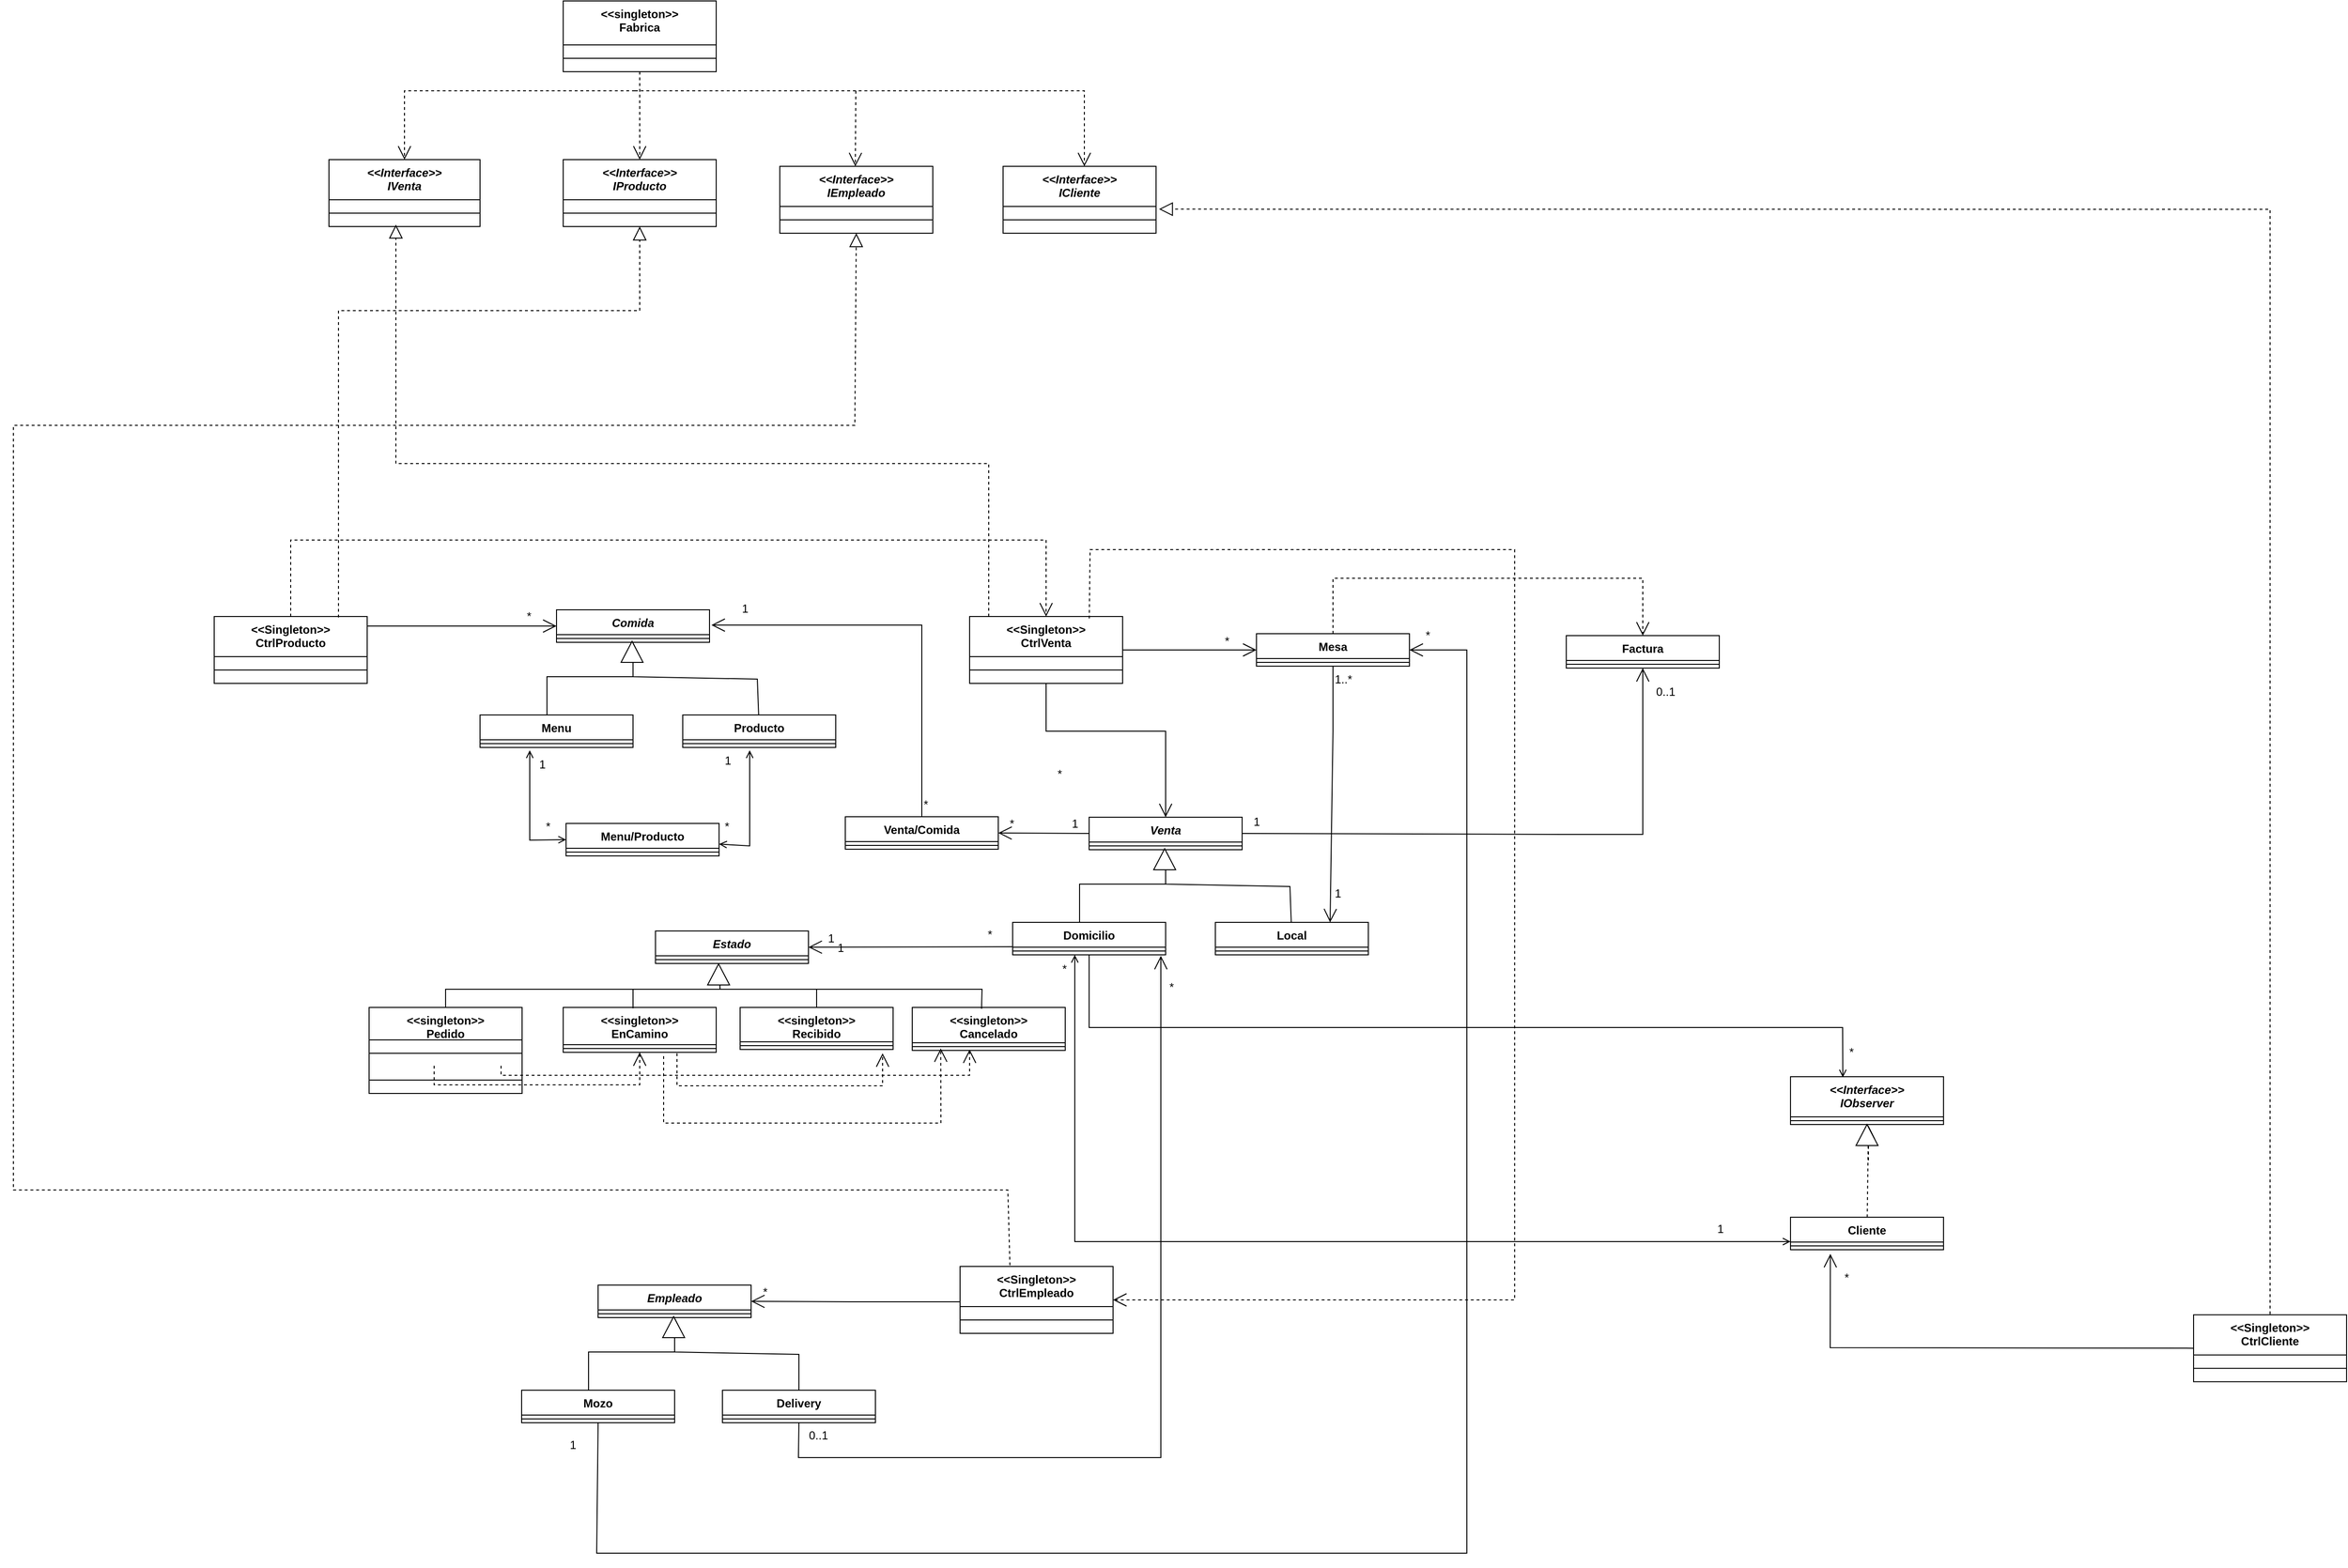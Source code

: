 <mxfile version="10.6.8" type="google"><diagram id="OV8Rrygf6EDvLAXPPXX4" name="Page-1"><mxGraphModel dx="2168" dy="1661" grid="1" gridSize="10" guides="1" tooltips="1" connect="1" arrows="1" fold="1" page="1" pageScale="1" pageWidth="850" pageHeight="1100" math="0" shadow="0"><root><mxCell id="0"/><mxCell id="1" parent="0"/><mxCell id="NJZgpK8fneKHJguAfZQD-1" value="&lt;&lt;Singleton&gt;&gt;&#xa;CtrlProducto" style="swimlane;fontStyle=1;align=center;verticalAlign=top;childLayout=stackLayout;horizontal=1;startSize=42;horizontalStack=0;resizeParent=1;resizeParentMax=0;resizeLast=0;collapsible=1;marginBottom=0;" parent="1" vertex="1"><mxGeometry x="90" y="120" width="160" height="70" as="geometry"/></mxCell><mxCell id="NJZgpK8fneKHJguAfZQD-3" value="" style="line;strokeWidth=1;fillColor=none;align=left;verticalAlign=middle;spacingTop=-1;spacingLeft=3;spacingRight=3;rotatable=0;labelPosition=right;points=[];portConstraint=eastwest;" parent="NJZgpK8fneKHJguAfZQD-1" vertex="1"><mxGeometry y="42" width="160" height="28" as="geometry"/></mxCell><mxCell id="NJZgpK8fneKHJguAfZQD-11" value="" style="endArrow=open;endFill=1;endSize=12;html=1;rounded=0;" parent="1" edge="1"><mxGeometry width="160" relative="1" as="geometry"><mxPoint x="250" y="130" as="sourcePoint"/><mxPoint x="448" y="130" as="targetPoint"/></mxGeometry></mxCell><mxCell id="NJZgpK8fneKHJguAfZQD-13" value="*&lt;br&gt;" style="text;html=1;resizable=0;points=[];autosize=1;align=left;verticalAlign=top;spacingTop=-4;" parent="1" vertex="1"><mxGeometry x="415" y="110" width="20" height="20" as="geometry"/></mxCell><mxCell id="NJZgpK8fneKHJguAfZQD-26" value="Menu/Producto" style="swimlane;fontStyle=1;align=center;verticalAlign=top;childLayout=stackLayout;horizontal=1;startSize=26;horizontalStack=0;resizeParent=1;resizeParentMax=0;resizeLast=0;collapsible=1;marginBottom=0;" parent="1" vertex="1"><mxGeometry x="458" y="336.5" width="160" height="34" as="geometry"/></mxCell><mxCell id="NJZgpK8fneKHJguAfZQD-27" value="" style="line;strokeWidth=1;fillColor=none;align=left;verticalAlign=middle;spacingTop=-1;spacingLeft=3;spacingRight=3;rotatable=0;labelPosition=right;points=[];portConstraint=eastwest;" parent="NJZgpK8fneKHJguAfZQD-26" vertex="1"><mxGeometry y="26" width="160" height="8" as="geometry"/></mxCell><mxCell id="NJZgpK8fneKHJguAfZQD-39" value="&lt;&lt;Singleton&gt;&gt;&#xa;CtrlVenta" style="swimlane;fontStyle=1;align=center;verticalAlign=top;childLayout=stackLayout;horizontal=1;startSize=42;horizontalStack=0;resizeParent=1;resizeParentMax=0;resizeLast=0;collapsible=1;marginBottom=0;" parent="1" vertex="1"><mxGeometry x="880" y="120" width="160" height="70" as="geometry"/></mxCell><mxCell id="NJZgpK8fneKHJguAfZQD-40" value="" style="line;strokeWidth=1;fillColor=none;align=left;verticalAlign=middle;spacingTop=-1;spacingLeft=3;spacingRight=3;rotatable=0;labelPosition=right;points=[];portConstraint=eastwest;" parent="NJZgpK8fneKHJguAfZQD-39" vertex="1"><mxGeometry y="42" width="160" height="28" as="geometry"/></mxCell><mxCell id="NJZgpK8fneKHJguAfZQD-41" value="" style="endArrow=open;endFill=1;endSize=12;html=1;entryX=0.5;entryY=0;entryDx=0;entryDy=0;exitX=0.5;exitY=0;exitDx=0;exitDy=0;dashed=1;rounded=0;" parent="1" source="NJZgpK8fneKHJguAfZQD-1" target="NJZgpK8fneKHJguAfZQD-39" edge="1"><mxGeometry width="160" relative="1" as="geometry"><mxPoint x="160" y="50" as="sourcePoint"/><mxPoint x="648" y="50" as="targetPoint"/><Array as="points"><mxPoint x="170" y="40"/><mxPoint x="960" y="40"/></Array></mxGeometry></mxCell><mxCell id="NJZgpK8fneKHJguAfZQD-42" value="Venta" style="swimlane;fontStyle=3;align=center;verticalAlign=top;childLayout=stackLayout;horizontal=1;startSize=26;horizontalStack=0;resizeParent=1;resizeParentMax=0;resizeLast=0;collapsible=1;marginBottom=0;" parent="1" vertex="1"><mxGeometry x="1005" y="330" width="160" height="34" as="geometry"/></mxCell><mxCell id="NJZgpK8fneKHJguAfZQD-43" value="" style="line;strokeWidth=1;fillColor=none;align=left;verticalAlign=middle;spacingTop=-1;spacingLeft=3;spacingRight=3;rotatable=0;labelPosition=right;points=[];portConstraint=eastwest;" parent="NJZgpK8fneKHJguAfZQD-42" vertex="1"><mxGeometry y="26" width="160" height="8" as="geometry"/></mxCell><mxCell id="NJZgpK8fneKHJguAfZQD-44" value="" style="endArrow=open;endFill=1;endSize=12;html=1;exitX=0.5;exitY=1;exitDx=0;exitDy=0;entryX=0.5;entryY=0;entryDx=0;entryDy=0;rounded=0;" parent="1" source="NJZgpK8fneKHJguAfZQD-39" target="NJZgpK8fneKHJguAfZQD-42" edge="1"><mxGeometry width="160" relative="1" as="geometry"><mxPoint x="862" y="232" as="sourcePoint"/><mxPoint x="960" y="310" as="targetPoint"/><Array as="points"><mxPoint x="960" y="240"/><mxPoint x="1085" y="240"/></Array></mxGeometry></mxCell><mxCell id="NJZgpK8fneKHJguAfZQD-45" value="*&lt;br&gt;" style="text;html=1;resizable=0;points=[];autosize=1;align=left;verticalAlign=top;spacingTop=-4;" parent="1" vertex="1"><mxGeometry x="970" y="275" width="20" height="20" as="geometry"/></mxCell><mxCell id="NJZgpK8fneKHJguAfZQD-46" value="Venta/Comida" style="swimlane;fontStyle=1;align=center;verticalAlign=top;childLayout=stackLayout;horizontal=1;startSize=26;horizontalStack=0;resizeParent=1;resizeParentMax=0;resizeLast=0;collapsible=1;marginBottom=0;" parent="1" vertex="1"><mxGeometry x="750" y="329.5" width="160" height="34" as="geometry"/></mxCell><mxCell id="NJZgpK8fneKHJguAfZQD-47" value="" style="line;strokeWidth=1;fillColor=none;align=left;verticalAlign=middle;spacingTop=-1;spacingLeft=3;spacingRight=3;rotatable=0;labelPosition=right;points=[];portConstraint=eastwest;" parent="NJZgpK8fneKHJguAfZQD-46" vertex="1"><mxGeometry y="26" width="160" height="8" as="geometry"/></mxCell><mxCell id="NJZgpK8fneKHJguAfZQD-48" value="" style="endArrow=open;endFill=1;endSize=12;html=1;exitX=0;exitY=0.5;exitDx=0;exitDy=0;entryX=1;entryY=0.5;entryDx=0;entryDy=0;rounded=0;" parent="1" source="NJZgpK8fneKHJguAfZQD-42" target="NJZgpK8fneKHJguAfZQD-46" edge="1"><mxGeometry width="160" relative="1" as="geometry"><mxPoint x="969" y="347" as="sourcePoint"/><mxPoint x="969" y="467" as="targetPoint"/><Array as="points"/></mxGeometry></mxCell><mxCell id="NJZgpK8fneKHJguAfZQD-49" value="*&lt;br&gt;" style="text;html=1;resizable=0;points=[];autosize=1;align=left;verticalAlign=top;spacingTop=-4;" parent="1" vertex="1"><mxGeometry x="920" y="326.5" width="20" height="20" as="geometry"/></mxCell><mxCell id="NJZgpK8fneKHJguAfZQD-50" value="1&lt;br&gt;" style="text;html=1;resizable=0;points=[];autosize=1;align=left;verticalAlign=top;spacingTop=-4;" parent="1" vertex="1"><mxGeometry x="985" y="327" width="20" height="20" as="geometry"/></mxCell><mxCell id="NJZgpK8fneKHJguAfZQD-51" value="" style="endArrow=open;endFill=1;endSize=12;html=1;exitX=0.5;exitY=0;exitDx=0;exitDy=0;entryX=1;entryY=0.5;entryDx=0;entryDy=0;rounded=0;" parent="1" source="NJZgpK8fneKHJguAfZQD-46" edge="1"><mxGeometry width="160" relative="1" as="geometry"><mxPoint x="750" y="320" as="sourcePoint"/><mxPoint x="610" y="129" as="targetPoint"/><Array as="points"><mxPoint x="830" y="129"/><mxPoint x="720" y="129"/></Array></mxGeometry></mxCell><mxCell id="NJZgpK8fneKHJguAfZQD-52" value="*&lt;br&gt;" style="text;html=1;resizable=0;points=[];autosize=1;align=left;verticalAlign=top;spacingTop=-4;" parent="1" vertex="1"><mxGeometry x="830" y="307" width="20" height="20" as="geometry"/></mxCell><mxCell id="NJZgpK8fneKHJguAfZQD-53" value="1&lt;br&gt;" style="text;html=1;resizable=0;points=[];autosize=1;align=left;verticalAlign=top;spacingTop=-4;" parent="1" vertex="1"><mxGeometry x="640" y="102" width="20" height="20" as="geometry"/></mxCell><mxCell id="NJZgpK8fneKHJguAfZQD-55" value="Mesa&#xa;" style="swimlane;fontStyle=1;align=center;verticalAlign=top;childLayout=stackLayout;horizontal=1;startSize=26;horizontalStack=0;resizeParent=1;resizeParentMax=0;resizeLast=0;collapsible=1;marginBottom=0;" parent="1" vertex="1"><mxGeometry x="1180" y="138" width="160" height="34" as="geometry"/></mxCell><mxCell id="NJZgpK8fneKHJguAfZQD-56" value="" style="line;strokeWidth=1;fillColor=none;align=left;verticalAlign=middle;spacingTop=-1;spacingLeft=3;spacingRight=3;rotatable=0;labelPosition=right;points=[];portConstraint=eastwest;" parent="NJZgpK8fneKHJguAfZQD-55" vertex="1"><mxGeometry y="26" width="160" height="8" as="geometry"/></mxCell><mxCell id="NJZgpK8fneKHJguAfZQD-57" value="" style="endArrow=open;endFill=1;endSize=12;html=1;exitX=1;exitY=0.5;exitDx=0;exitDy=0;entryX=0;entryY=0.5;entryDx=0;entryDy=0;rounded=0;" parent="1" source="NJZgpK8fneKHJguAfZQD-39" target="NJZgpK8fneKHJguAfZQD-55" edge="1"><mxGeometry width="160" relative="1" as="geometry"><mxPoint x="1090" y="140" as="sourcePoint"/><mxPoint x="1090" y="260" as="targetPoint"/></mxGeometry></mxCell><mxCell id="NJZgpK8fneKHJguAfZQD-58" value="*" style="text;html=1;resizable=0;points=[];autosize=1;align=left;verticalAlign=top;spacingTop=-4;" parent="1" vertex="1"><mxGeometry x="1145" y="136" width="20" height="20" as="geometry"/></mxCell><mxCell id="NJZgpK8fneKHJguAfZQD-60" value="1..*&lt;br&gt;" style="text;html=1;resizable=0;points=[];autosize=1;align=left;verticalAlign=top;spacingTop=-4;" parent="1" vertex="1"><mxGeometry x="1260" y="176" width="30" height="20" as="geometry"/></mxCell><mxCell id="NJZgpK8fneKHJguAfZQD-61" value="Domicilio" style="swimlane;fontStyle=1;align=center;verticalAlign=top;childLayout=stackLayout;horizontal=1;startSize=26;horizontalStack=0;resizeParent=1;resizeParentMax=0;resizeLast=0;collapsible=1;marginBottom=0;" parent="1" vertex="1"><mxGeometry x="925" y="440" width="160" height="34" as="geometry"/></mxCell><mxCell id="NJZgpK8fneKHJguAfZQD-62" value="" style="line;strokeWidth=1;fillColor=none;align=left;verticalAlign=middle;spacingTop=-1;spacingLeft=3;spacingRight=3;rotatable=0;labelPosition=right;points=[];portConstraint=eastwest;" parent="NJZgpK8fneKHJguAfZQD-61" vertex="1"><mxGeometry y="26" width="160" height="8" as="geometry"/></mxCell><mxCell id="NJZgpK8fneKHJguAfZQD-63" value="Local&#xa;" style="swimlane;fontStyle=1;align=center;verticalAlign=top;childLayout=stackLayout;horizontal=1;startSize=26;horizontalStack=0;resizeParent=1;resizeParentMax=0;resizeLast=0;collapsible=1;marginBottom=0;" parent="1" vertex="1"><mxGeometry x="1137" y="440" width="160" height="34" as="geometry"/></mxCell><mxCell id="NJZgpK8fneKHJguAfZQD-64" value="" style="line;strokeWidth=1;fillColor=none;align=left;verticalAlign=middle;spacingTop=-1;spacingLeft=3;spacingRight=3;rotatable=0;labelPosition=right;points=[];portConstraint=eastwest;" parent="NJZgpK8fneKHJguAfZQD-63" vertex="1"><mxGeometry y="26" width="160" height="8" as="geometry"/></mxCell><mxCell id="NJZgpK8fneKHJguAfZQD-69" value="" style="endArrow=open;endFill=1;endSize=12;html=1;strokeWidth=1;entryX=0.5;entryY=1;entryDx=0;entryDy=0;rounded=0;" parent="1" target="NJZgpK8fneKHJguAfZQD-42" edge="1"><mxGeometry width="160" relative="1" as="geometry"><mxPoint x="995" y="440" as="sourcePoint"/><mxPoint x="1060" y="520" as="targetPoint"/><Array as="points"><mxPoint x="995" y="400"/><mxPoint x="1085" y="400"/></Array></mxGeometry></mxCell><mxCell id="NJZgpK8fneKHJguAfZQD-70" value="" style="endArrow=open;endFill=1;endSize=12;html=1;strokeWidth=1;entryX=0.5;entryY=1;entryDx=0;entryDy=0;rounded=0;" parent="1" source="NJZgpK8fneKHJguAfZQD-63" target="NJZgpK8fneKHJguAfZQD-42" edge="1"><mxGeometry width="160" relative="1" as="geometry"><mxPoint x="1210" y="430" as="sourcePoint"/><mxPoint x="1305" y="366.5" as="targetPoint"/><Array as="points"><mxPoint x="1215" y="402.5"/><mxPoint x="1085" y="400"/></Array></mxGeometry></mxCell><mxCell id="NJZgpK8fneKHJguAfZQD-71" value="" style="triangle;whiteSpace=wrap;html=1;rotation=-90;" parent="1" vertex="1"><mxGeometry x="1073" y="362.5" width="22" height="23" as="geometry"/></mxCell><mxCell id="NJZgpK8fneKHJguAfZQD-74" value="" style="endArrow=open;endFill=1;endSize=12;html=1;exitX=0.5;exitY=1;exitDx=0;exitDy=0;rounded=0;entryX=0.75;entryY=0;entryDx=0;entryDy=0;" parent="1" source="NJZgpK8fneKHJguAfZQD-55" target="NJZgpK8fneKHJguAfZQD-63" edge="1"><mxGeometry width="160" relative="1" as="geometry"><mxPoint x="1190.333" y="189.5" as="sourcePoint"/><mxPoint x="1257" y="390" as="targetPoint"/><Array as="points"><mxPoint x="1260" y="240"/></Array></mxGeometry></mxCell><mxCell id="NJZgpK8fneKHJguAfZQD-75" value="1&lt;br&gt;" style="text;html=1;resizable=0;points=[];autosize=1;align=left;verticalAlign=top;spacingTop=-4;" parent="1" vertex="1"><mxGeometry x="1260" y="400" width="20" height="20" as="geometry"/></mxCell><mxCell id="NJZgpK8fneKHJguAfZQD-76" value="&lt;&lt;Singleton&gt;&gt;&#xa;CtrlEmpleado" style="swimlane;fontStyle=1;align=center;verticalAlign=top;childLayout=stackLayout;horizontal=1;startSize=42;horizontalStack=0;resizeParent=1;resizeParentMax=0;resizeLast=0;collapsible=1;marginBottom=0;" parent="1" vertex="1"><mxGeometry x="870" y="800" width="160" height="70" as="geometry"/></mxCell><mxCell id="NJZgpK8fneKHJguAfZQD-77" value="" style="line;strokeWidth=1;fillColor=none;align=left;verticalAlign=middle;spacingTop=-1;spacingLeft=3;spacingRight=3;rotatable=0;labelPosition=right;points=[];portConstraint=eastwest;" parent="NJZgpK8fneKHJguAfZQD-76" vertex="1"><mxGeometry y="42" width="160" height="28" as="geometry"/></mxCell><mxCell id="NJZgpK8fneKHJguAfZQD-78" value="" style="endArrow=open;endFill=1;endSize=12;html=1;entryX=1;entryY=0.5;entryDx=0;entryDy=0;exitX=0.5;exitY=0;exitDx=0;exitDy=0;dashed=1;rounded=0;" parent="1" target="NJZgpK8fneKHJguAfZQD-76" edge="1"><mxGeometry width="160" relative="1" as="geometry"><mxPoint x="1005.147" y="122.176" as="sourcePoint"/><mxPoint x="1795.735" y="122.176" as="targetPoint"/><Array as="points"><mxPoint x="1006" y="50"/><mxPoint x="1450" y="50"/><mxPoint x="1450" y="835"/></Array></mxGeometry></mxCell><mxCell id="NJZgpK8fneKHJguAfZQD-94" value="Empleado" style="swimlane;fontStyle=3;align=center;verticalAlign=top;childLayout=stackLayout;horizontal=1;startSize=26;horizontalStack=0;resizeParent=1;resizeParentMax=0;resizeLast=0;collapsible=1;marginBottom=0;" parent="1" vertex="1"><mxGeometry x="491.5" y="819.5" width="160" height="34" as="geometry"/></mxCell><mxCell id="NJZgpK8fneKHJguAfZQD-95" value="" style="line;strokeWidth=1;fillColor=none;align=left;verticalAlign=middle;spacingTop=-1;spacingLeft=3;spacingRight=3;rotatable=0;labelPosition=right;points=[];portConstraint=eastwest;" parent="NJZgpK8fneKHJguAfZQD-94" vertex="1"><mxGeometry y="26" width="160" height="8" as="geometry"/></mxCell><mxCell id="NJZgpK8fneKHJguAfZQD-99" value="Mozo" style="swimlane;fontStyle=1;align=center;verticalAlign=top;childLayout=stackLayout;horizontal=1;startSize=26;horizontalStack=0;resizeParent=1;resizeParentMax=0;resizeLast=0;collapsible=1;marginBottom=0;" parent="1" vertex="1"><mxGeometry x="411.5" y="929.5" width="160" height="34" as="geometry"/></mxCell><mxCell id="NJZgpK8fneKHJguAfZQD-100" value="" style="line;strokeWidth=1;fillColor=none;align=left;verticalAlign=middle;spacingTop=-1;spacingLeft=3;spacingRight=3;rotatable=0;labelPosition=right;points=[];portConstraint=eastwest;" parent="NJZgpK8fneKHJguAfZQD-99" vertex="1"><mxGeometry y="26" width="160" height="8" as="geometry"/></mxCell><mxCell id="NJZgpK8fneKHJguAfZQD-101" value="Delivery" style="swimlane;fontStyle=1;align=center;verticalAlign=top;childLayout=stackLayout;horizontal=1;startSize=26;horizontalStack=0;resizeParent=1;resizeParentMax=0;resizeLast=0;collapsible=1;marginBottom=0;" parent="1" vertex="1"><mxGeometry x="621.5" y="929.5" width="160" height="34" as="geometry"/></mxCell><mxCell id="NJZgpK8fneKHJguAfZQD-102" value="" style="line;strokeWidth=1;fillColor=none;align=left;verticalAlign=middle;spacingTop=-1;spacingLeft=3;spacingRight=3;rotatable=0;labelPosition=right;points=[];portConstraint=eastwest;" parent="NJZgpK8fneKHJguAfZQD-101" vertex="1"><mxGeometry y="26" width="160" height="8" as="geometry"/></mxCell><mxCell id="NJZgpK8fneKHJguAfZQD-103" value="" style="endArrow=open;endFill=1;endSize=12;html=1;strokeWidth=1;entryX=0.5;entryY=1;entryDx=0;entryDy=0;rounded=0;" parent="1" target="NJZgpK8fneKHJguAfZQD-94" edge="1"><mxGeometry width="160" relative="1" as="geometry"><mxPoint x="481.5" y="929.5" as="sourcePoint"/><mxPoint x="546.5" y="1009.5" as="targetPoint"/><Array as="points"><mxPoint x="481.5" y="889.5"/><mxPoint x="571.5" y="889.5"/></Array></mxGeometry></mxCell><mxCell id="NJZgpK8fneKHJguAfZQD-104" value="" style="endArrow=open;endFill=1;endSize=12;html=1;strokeWidth=1;entryX=0.5;entryY=1;entryDx=0;entryDy=0;rounded=0;" parent="1" source="NJZgpK8fneKHJguAfZQD-101" target="NJZgpK8fneKHJguAfZQD-94" edge="1"><mxGeometry width="160" relative="1" as="geometry"><mxPoint x="696.5" y="919.5" as="sourcePoint"/><mxPoint x="791.5" y="856" as="targetPoint"/><Array as="points"><mxPoint x="701.5" y="892"/><mxPoint x="571.5" y="889.5"/></Array></mxGeometry></mxCell><mxCell id="NJZgpK8fneKHJguAfZQD-105" value="" style="triangle;whiteSpace=wrap;html=1;rotation=-90;" parent="1" vertex="1"><mxGeometry x="559.5" y="852" width="22" height="23" as="geometry"/></mxCell><mxCell id="NJZgpK8fneKHJguAfZQD-107" value="" style="endArrow=open;endFill=1;endSize=12;html=1;entryX=1;entryY=0.5;entryDx=0;entryDy=0;rounded=0;" parent="1" target="NJZgpK8fneKHJguAfZQD-94" edge="1"><mxGeometry width="160" relative="1" as="geometry"><mxPoint x="870" y="837" as="sourcePoint"/><mxPoint x="774.5" y="818.857" as="targetPoint"/><Array as="points"><mxPoint x="810" y="837"/><mxPoint x="760" y="837"/></Array></mxGeometry></mxCell><mxCell id="NJZgpK8fneKHJguAfZQD-108" value="*" style="text;html=1;resizable=0;points=[];autosize=1;align=left;verticalAlign=top;spacingTop=-4;" parent="1" vertex="1"><mxGeometry x="661.5" y="816.5" width="20" height="20" as="geometry"/></mxCell><mxCell id="NJZgpK8fneKHJguAfZQD-109" value="" style="endArrow=open;endFill=1;endSize=12;html=1;exitX=0.5;exitY=1;exitDx=0;exitDy=0;rounded=0;entryX=1;entryY=0.5;entryDx=0;entryDy=0;" parent="1" source="NJZgpK8fneKHJguAfZQD-99" target="NJZgpK8fneKHJguAfZQD-55" edge="1"><mxGeometry width="160" relative="1" as="geometry"><mxPoint x="940" y="690" as="sourcePoint"/><mxPoint x="1330" y="180" as="targetPoint"/><Array as="points"><mxPoint x="490" y="1100"/><mxPoint x="1400" y="1100"/><mxPoint x="1400" y="155"/></Array></mxGeometry></mxCell><mxCell id="NJZgpK8fneKHJguAfZQD-110" value="*" style="text;html=1;resizable=0;points=[];autosize=1;align=left;verticalAlign=top;spacingTop=-4;" parent="1" vertex="1"><mxGeometry x="1355" y="130" width="20" height="20" as="geometry"/></mxCell><mxCell id="NJZgpK8fneKHJguAfZQD-111" value="1" style="text;html=1;resizable=0;points=[];autosize=1;align=left;verticalAlign=top;spacingTop=-4;" parent="1" vertex="1"><mxGeometry x="460" y="977" width="20" height="20" as="geometry"/></mxCell><mxCell id="Ggm5DTFQbmHG5aaQIzNd-1" value="Factura" style="swimlane;fontStyle=1;align=center;verticalAlign=top;childLayout=stackLayout;horizontal=1;startSize=26;horizontalStack=0;resizeParent=1;resizeParentMax=0;resizeLast=0;collapsible=1;marginBottom=0;" parent="1" vertex="1"><mxGeometry x="1504" y="140" width="160" height="34" as="geometry"/></mxCell><mxCell id="Ggm5DTFQbmHG5aaQIzNd-2" value="" style="line;strokeWidth=1;fillColor=none;align=left;verticalAlign=middle;spacingTop=-1;spacingLeft=3;spacingRight=3;rotatable=0;labelPosition=right;points=[];portConstraint=eastwest;" parent="Ggm5DTFQbmHG5aaQIzNd-1" vertex="1"><mxGeometry y="26" width="160" height="8" as="geometry"/></mxCell><mxCell id="Ggm5DTFQbmHG5aaQIzNd-5" value="" style="endArrow=open;endFill=1;endSize=12;html=1;exitX=0.5;exitY=0;exitDx=0;exitDy=0;entryX=0.5;entryY=0;entryDx=0;entryDy=0;rounded=0;dashed=1;" parent="1" source="NJZgpK8fneKHJguAfZQD-55" target="Ggm5DTFQbmHG5aaQIzNd-1" edge="1"><mxGeometry width="160" relative="1" as="geometry"><mxPoint x="1390" y="101.5" as="sourcePoint"/><mxPoint x="1530" y="101.5" as="targetPoint"/><Array as="points"><mxPoint x="1260" y="80"/><mxPoint x="1584" y="80"/></Array></mxGeometry></mxCell><mxCell id="Ggm5DTFQbmHG5aaQIzNd-9" value="" style="endArrow=open;endFill=1;endSize=12;html=1;exitX=1;exitY=0.5;exitDx=0;exitDy=0;entryX=0.5;entryY=1;entryDx=0;entryDy=0;rounded=0;" parent="1" source="NJZgpK8fneKHJguAfZQD-42" target="Ggm5DTFQbmHG5aaQIzNd-1" edge="1"><mxGeometry width="160" relative="1" as="geometry"><mxPoint x="1500" y="280" as="sourcePoint"/><mxPoint x="1497" y="548" as="targetPoint"/><Array as="points"><mxPoint x="1500" y="348"/><mxPoint x="1584" y="348"/></Array></mxGeometry></mxCell><mxCell id="Ggm5DTFQbmHG5aaQIzNd-10" value="0..1" style="text;html=1;resizable=0;points=[];autosize=1;align=left;verticalAlign=top;spacingTop=-4;" parent="1" vertex="1"><mxGeometry x="1596" y="189" width="40" height="20" as="geometry"/></mxCell><mxCell id="Ggm5DTFQbmHG5aaQIzNd-11" value="1" style="text;html=1;resizable=0;points=[];autosize=1;align=left;verticalAlign=top;spacingTop=-4;" parent="1" vertex="1"><mxGeometry x="1175" y="325" width="20" height="20" as="geometry"/></mxCell><mxCell id="Ggm5DTFQbmHG5aaQIzNd-22" value="Comida" style="swimlane;fontStyle=3;align=center;verticalAlign=top;childLayout=stackLayout;horizontal=1;startSize=26;horizontalStack=0;resizeParent=1;resizeParentMax=0;resizeLast=0;collapsible=1;marginBottom=0;" parent="1" vertex="1"><mxGeometry x="448" y="113" width="160" height="34" as="geometry"/></mxCell><mxCell id="Ggm5DTFQbmHG5aaQIzNd-23" value="" style="line;strokeWidth=1;fillColor=none;align=left;verticalAlign=middle;spacingTop=-1;spacingLeft=3;spacingRight=3;rotatable=0;labelPosition=right;points=[];portConstraint=eastwest;" parent="Ggm5DTFQbmHG5aaQIzNd-22" vertex="1"><mxGeometry y="26" width="160" height="8" as="geometry"/></mxCell><mxCell id="Ggm5DTFQbmHG5aaQIzNd-25" value="Menu" style="swimlane;fontStyle=1;align=center;verticalAlign=top;childLayout=stackLayout;horizontal=1;startSize=26;horizontalStack=0;resizeParent=1;resizeParentMax=0;resizeLast=0;collapsible=1;marginBottom=0;" parent="1" vertex="1"><mxGeometry x="368" y="223" width="160" height="34" as="geometry"/></mxCell><mxCell id="Ggm5DTFQbmHG5aaQIzNd-26" value="" style="line;strokeWidth=1;fillColor=none;align=left;verticalAlign=middle;spacingTop=-1;spacingLeft=3;spacingRight=3;rotatable=0;labelPosition=right;points=[];portConstraint=eastwest;" parent="Ggm5DTFQbmHG5aaQIzNd-25" vertex="1"><mxGeometry y="26" width="160" height="8" as="geometry"/></mxCell><mxCell id="Ggm5DTFQbmHG5aaQIzNd-27" value="Producto" style="swimlane;fontStyle=1;align=center;verticalAlign=top;childLayout=stackLayout;horizontal=1;startSize=26;horizontalStack=0;resizeParent=1;resizeParentMax=0;resizeLast=0;collapsible=1;marginBottom=0;" parent="1" vertex="1"><mxGeometry x="580" y="223" width="160" height="34" as="geometry"/></mxCell><mxCell id="Ggm5DTFQbmHG5aaQIzNd-28" value="" style="line;strokeWidth=1;fillColor=none;align=left;verticalAlign=middle;spacingTop=-1;spacingLeft=3;spacingRight=3;rotatable=0;labelPosition=right;points=[];portConstraint=eastwest;" parent="Ggm5DTFQbmHG5aaQIzNd-27" vertex="1"><mxGeometry y="26" width="160" height="8" as="geometry"/></mxCell><mxCell id="Ggm5DTFQbmHG5aaQIzNd-29" value="" style="endArrow=open;endFill=1;endSize=12;html=1;strokeWidth=1;entryX=0.5;entryY=1;entryDx=0;entryDy=0;rounded=0;" parent="1" target="Ggm5DTFQbmHG5aaQIzNd-22" edge="1"><mxGeometry width="160" relative="1" as="geometry"><mxPoint x="438" y="223" as="sourcePoint"/><mxPoint x="503" y="303" as="targetPoint"/><Array as="points"><mxPoint x="438" y="183"/><mxPoint x="528" y="183"/></Array></mxGeometry></mxCell><mxCell id="Ggm5DTFQbmHG5aaQIzNd-30" value="" style="endArrow=open;endFill=1;endSize=12;html=1;strokeWidth=1;entryX=0.5;entryY=1;entryDx=0;entryDy=0;rounded=0;" parent="1" source="Ggm5DTFQbmHG5aaQIzNd-27" target="Ggm5DTFQbmHG5aaQIzNd-22" edge="1"><mxGeometry width="160" relative="1" as="geometry"><mxPoint x="653" y="213" as="sourcePoint"/><mxPoint x="748" y="149.5" as="targetPoint"/><Array as="points"><mxPoint x="658" y="185.5"/><mxPoint x="528" y="183"/></Array></mxGeometry></mxCell><mxCell id="Ggm5DTFQbmHG5aaQIzNd-31" value="" style="triangle;whiteSpace=wrap;html=1;rotation=-90;" parent="1" vertex="1"><mxGeometry x="516" y="145.5" width="22" height="23" as="geometry"/></mxCell><mxCell id="Ggm5DTFQbmHG5aaQIzNd-32" value="" style="endArrow=open;startArrow=open;html=1;exitX=0;exitY=0.5;exitDx=0;exitDy=0;strokeColor=#000000;rounded=0;startFill=0;endFill=0;" parent="1" source="NJZgpK8fneKHJguAfZQD-26" edge="1"><mxGeometry width="50" height="50" relative="1" as="geometry"><mxPoint x="358" y="362.5" as="sourcePoint"/><mxPoint x="420" y="260" as="targetPoint"/><Array as="points"><mxPoint x="420" y="354"/></Array></mxGeometry></mxCell><mxCell id="Ggm5DTFQbmHG5aaQIzNd-33" value="" style="endArrow=open;startArrow=open;html=1;strokeColor=#000000;rounded=0;startFill=0;endFill=0;" parent="1" source="NJZgpK8fneKHJguAfZQD-26" edge="1"><mxGeometry width="50" height="50" relative="1" as="geometry"><mxPoint x="688" y="347" as="sourcePoint"/><mxPoint x="650" y="260" as="targetPoint"/><Array as="points"><mxPoint x="650" y="360"/></Array></mxGeometry></mxCell><mxCell id="Ggm5DTFQbmHG5aaQIzNd-34" value="1" style="text;html=1;resizable=0;points=[];autosize=1;align=left;verticalAlign=top;spacingTop=-4;" parent="1" vertex="1"><mxGeometry x="428" y="265" width="20" height="20" as="geometry"/></mxCell><mxCell id="Ggm5DTFQbmHG5aaQIzNd-35" value="1" style="text;html=1;resizable=0;points=[];autosize=1;align=left;verticalAlign=top;spacingTop=-4;" parent="1" vertex="1"><mxGeometry x="621.5" y="261" width="20" height="20" as="geometry"/></mxCell><mxCell id="Ggm5DTFQbmHG5aaQIzNd-36" value="*" style="text;html=1;resizable=0;points=[];autosize=1;align=left;verticalAlign=top;spacingTop=-4;" parent="1" vertex="1"><mxGeometry x="621.5" y="330" width="20" height="20" as="geometry"/></mxCell><mxCell id="Ggm5DTFQbmHG5aaQIzNd-37" value="*" style="text;html=1;resizable=0;points=[];autosize=1;align=left;verticalAlign=top;spacingTop=-4;" parent="1" vertex="1"><mxGeometry x="435" y="330" width="20" height="20" as="geometry"/></mxCell><mxCell id="Ggm5DTFQbmHG5aaQIzNd-41" value="Estado" style="swimlane;fontStyle=3;align=center;verticalAlign=top;childLayout=stackLayout;horizontal=1;startSize=26;horizontalStack=0;resizeParent=1;resizeParentMax=0;resizeLast=0;collapsible=1;marginBottom=0;" parent="1" vertex="1"><mxGeometry x="551.5" y="449" width="160" height="34" as="geometry"/></mxCell><mxCell id="Ggm5DTFQbmHG5aaQIzNd-42" value="" style="line;strokeWidth=1;fillColor=none;align=left;verticalAlign=middle;spacingTop=-1;spacingLeft=3;spacingRight=3;rotatable=0;labelPosition=right;points=[];portConstraint=eastwest;" parent="Ggm5DTFQbmHG5aaQIzNd-41" vertex="1"><mxGeometry y="26" width="160" height="8" as="geometry"/></mxCell><mxCell id="Ggm5DTFQbmHG5aaQIzNd-43" value="&lt;&lt;singleton&gt;&gt;&#xa;Pedido&#xa;&#xa;" style="swimlane;fontStyle=1;align=center;verticalAlign=top;childLayout=stackLayout;horizontal=1;startSize=34;horizontalStack=0;resizeParent=1;resizeParentMax=0;resizeLast=0;collapsible=1;marginBottom=0;" parent="1" vertex="1"><mxGeometry x="252" y="529" width="160" height="90" as="geometry"/></mxCell><mxCell id="YFI-Fzc2AQ2iUw6vA2gV-2" value="" style="line;strokeWidth=1;fillColor=none;align=left;verticalAlign=middle;spacingTop=-1;spacingLeft=3;spacingRight=3;rotatable=0;labelPosition=right;points=[];portConstraint=eastwest;" vertex="1" parent="Ggm5DTFQbmHG5aaQIzNd-43"><mxGeometry y="34" width="160" height="28" as="geometry"/></mxCell><mxCell id="Ggm5DTFQbmHG5aaQIzNd-44" value="" style="line;strokeWidth=1;fillColor=none;align=left;verticalAlign=middle;spacingTop=-1;spacingLeft=3;spacingRight=3;rotatable=0;labelPosition=right;points=[];portConstraint=eastwest;" parent="Ggm5DTFQbmHG5aaQIzNd-43" vertex="1"><mxGeometry y="62" width="160" height="28" as="geometry"/></mxCell><mxCell id="Ggm5DTFQbmHG5aaQIzNd-45" value="&lt;&lt;singleton&gt;&gt;&#xa;EnCamino" style="swimlane;fontStyle=1;align=center;verticalAlign=top;childLayout=stackLayout;horizontal=1;startSize=39;horizontalStack=0;resizeParent=1;resizeParentMax=0;resizeLast=0;collapsible=1;marginBottom=0;" parent="1" vertex="1"><mxGeometry x="455" y="529" width="160" height="47" as="geometry"/></mxCell><mxCell id="Ggm5DTFQbmHG5aaQIzNd-46" value="" style="line;strokeWidth=1;fillColor=none;align=left;verticalAlign=middle;spacingTop=-1;spacingLeft=3;spacingRight=3;rotatable=0;labelPosition=right;points=[];portConstraint=eastwest;" parent="Ggm5DTFQbmHG5aaQIzNd-45" vertex="1"><mxGeometry y="39" width="160" height="8" as="geometry"/></mxCell><mxCell id="Ggm5DTFQbmHG5aaQIzNd-47" value="&lt;&lt;singleton&gt;&gt;&#xa;Recibido" style="swimlane;fontStyle=1;align=center;verticalAlign=top;childLayout=stackLayout;horizontal=1;startSize=36;horizontalStack=0;resizeParent=1;resizeParentMax=0;resizeLast=0;collapsible=1;marginBottom=0;" parent="1" vertex="1"><mxGeometry x="640" y="529" width="160" height="44" as="geometry"/></mxCell><mxCell id="Ggm5DTFQbmHG5aaQIzNd-48" value="" style="line;strokeWidth=1;fillColor=none;align=left;verticalAlign=middle;spacingTop=-1;spacingLeft=3;spacingRight=3;rotatable=0;labelPosition=right;points=[];portConstraint=eastwest;" parent="Ggm5DTFQbmHG5aaQIzNd-47" vertex="1"><mxGeometry y="36" width="160" height="8" as="geometry"/></mxCell><mxCell id="Ggm5DTFQbmHG5aaQIzNd-80" value="" style="endArrow=open;endFill=1;endSize=12;html=1;strokeWidth=1;entryX=0.5;entryY=1;entryDx=0;entryDy=0;rounded=0;exitX=0.5;exitY=0;exitDx=0;exitDy=0;" parent="Ggm5DTFQbmHG5aaQIzNd-47" source="Ggm5DTFQbmHG5aaQIzNd-47" edge="1"><mxGeometry width="160" relative="1" as="geometry"><mxPoint x="108" y="34" as="sourcePoint"/><mxPoint x="-21.5" y="-41.5" as="targetPoint"/><Array as="points"><mxPoint x="80" y="-19"/><mxPoint x="-21" y="-19"/></Array></mxGeometry></mxCell><mxCell id="Ggm5DTFQbmHG5aaQIzNd-79" value="" style="endArrow=open;endFill=1;endSize=12;html=1;strokeWidth=1;entryX=0.5;entryY=1;entryDx=0;entryDy=0;rounded=0;" parent="Ggm5DTFQbmHG5aaQIzNd-47" edge="1"><mxGeometry width="160" relative="1" as="geometry"><mxPoint x="-112" y="1" as="sourcePoint"/><mxPoint x="-21.5" y="-41.5" as="targetPoint"/><Array as="points"><mxPoint x="-112" y="-19"/><mxPoint x="-21" y="-19"/></Array></mxGeometry></mxCell><mxCell id="Ggm5DTFQbmHG5aaQIzNd-50" value="&lt;&lt;singleton&gt;&gt;&#xa;Cancelado" style="swimlane;fontStyle=1;align=center;verticalAlign=top;childLayout=stackLayout;horizontal=1;startSize=37;horizontalStack=0;resizeParent=1;resizeParentMax=0;resizeLast=0;collapsible=1;marginBottom=0;" parent="1" vertex="1"><mxGeometry x="820" y="529" width="160" height="45" as="geometry"/></mxCell><mxCell id="Ggm5DTFQbmHG5aaQIzNd-51" value="" style="line;strokeWidth=1;fillColor=none;align=left;verticalAlign=middle;spacingTop=-1;spacingLeft=3;spacingRight=3;rotatable=0;labelPosition=right;points=[];portConstraint=eastwest;" parent="Ggm5DTFQbmHG5aaQIzNd-50" vertex="1"><mxGeometry y="37" width="160" height="8" as="geometry"/></mxCell><mxCell id="Ggm5DTFQbmHG5aaQIzNd-83" value="" style="triangle;whiteSpace=wrap;html=1;rotation=-90;" parent="1" vertex="1"><mxGeometry x="606.5" y="483" width="22" height="23" as="geometry"/></mxCell><mxCell id="Ggm5DTFQbmHG5aaQIzNd-85" value="" style="endArrow=none;html=1;strokeColor=#000000;exitX=0.5;exitY=0;exitDx=0;exitDy=0;rounded=0;" parent="1" source="Ggm5DTFQbmHG5aaQIzNd-43" edge="1"><mxGeometry width="50" height="50" relative="1" as="geometry"><mxPoint x="340" y="500" as="sourcePoint"/><mxPoint x="530" y="510" as="targetPoint"/><Array as="points"><mxPoint x="332" y="510"/></Array></mxGeometry></mxCell><mxCell id="Ggm5DTFQbmHG5aaQIzNd-86" value="" style="endArrow=none;html=1;strokeColor=#000000;rounded=0;entryX=0.453;entryY=0.032;entryDx=0;entryDy=0;entryPerimeter=0;" parent="1" target="Ggm5DTFQbmHG5aaQIzNd-50" edge="1"><mxGeometry width="50" height="50" relative="1" as="geometry"><mxPoint x="720" y="510" as="sourcePoint"/><mxPoint x="948.5" y="506" as="targetPoint"/><Array as="points"><mxPoint x="893" y="510"/></Array></mxGeometry></mxCell><mxCell id="Ggm5DTFQbmHG5aaQIzNd-88" value="" style="endArrow=open;dashed=1;endFill=0;endSize=12;html=1;strokeColor=#000000;rounded=0;entryX=0.5;entryY=1;entryDx=0;entryDy=0;" parent="1" target="Ggm5DTFQbmHG5aaQIzNd-45" edge="1"><mxGeometry width="160" relative="1" as="geometry"><mxPoint x="320" y="590" as="sourcePoint"/><mxPoint x="580" y="640" as="targetPoint"/><Array as="points"><mxPoint x="320" y="610"/><mxPoint x="420" y="610"/><mxPoint x="535" y="610"/></Array></mxGeometry></mxCell><mxCell id="Ggm5DTFQbmHG5aaQIzNd-89" value="" style="endArrow=open;dashed=1;endFill=0;endSize=12;html=1;strokeColor=#000000;rounded=0;" parent="1" edge="1"><mxGeometry width="160" relative="1" as="geometry"><mxPoint x="390" y="590" as="sourcePoint"/><mxPoint x="880" y="573" as="targetPoint"/><Array as="points"><mxPoint x="390" y="600"/><mxPoint x="540" y="600"/><mxPoint x="880" y="600"/></Array></mxGeometry></mxCell><mxCell id="Ggm5DTFQbmHG5aaQIzNd-90" value="" style="endArrow=open;dashed=1;endFill=0;endSize=12;html=1;strokeColor=#000000;rounded=0;" parent="1" edge="1"><mxGeometry width="160" relative="1" as="geometry"><mxPoint x="574" y="577" as="sourcePoint"/><mxPoint x="789" y="577" as="targetPoint"/><Array as="points"><mxPoint x="574" y="611"/><mxPoint x="674" y="611"/><mxPoint x="789" y="611"/></Array></mxGeometry></mxCell><mxCell id="Ggm5DTFQbmHG5aaQIzNd-91" value="" style="endArrow=open;dashed=1;endFill=0;endSize=12;html=1;strokeColor=#000000;rounded=0;entryX=0.5;entryY=1;entryDx=0;entryDy=0;" parent="1" edge="1"><mxGeometry width="160" relative="1" as="geometry"><mxPoint x="560" y="580" as="sourcePoint"/><mxPoint x="849.786" y="571.857" as="targetPoint"/><Array as="points"><mxPoint x="560" y="650"/><mxPoint x="740" y="650"/><mxPoint x="850" y="650"/></Array></mxGeometry></mxCell><mxCell id="Ggm5DTFQbmHG5aaQIzNd-93" value="" style="endArrow=open;endFill=1;endSize=12;html=1;exitX=0;exitY=0.75;exitDx=0;exitDy=0;entryX=1;entryY=0.5;entryDx=0;entryDy=0;rounded=0;" parent="1" source="NJZgpK8fneKHJguAfZQD-61" target="Ggm5DTFQbmHG5aaQIzNd-41" edge="1"><mxGeometry width="160" relative="1" as="geometry"><mxPoint x="927.466" y="449.931" as="sourcePoint"/><mxPoint x="832.293" y="449.241" as="targetPoint"/><Array as="points"/></mxGeometry></mxCell><mxCell id="Ggm5DTFQbmHG5aaQIzNd-94" value="1" style="text;html=1;resizable=0;points=[];autosize=1;align=left;verticalAlign=top;spacingTop=-4;" parent="1" vertex="1"><mxGeometry x="730" y="447" width="20" height="20" as="geometry"/></mxCell><mxCell id="Ggm5DTFQbmHG5aaQIzNd-95" value="*" style="text;html=1;resizable=0;points=[];autosize=1;align=left;verticalAlign=top;spacingTop=-4;" parent="1" vertex="1"><mxGeometry x="897" y="443" width="20" height="20" as="geometry"/></mxCell><mxCell id="Ggm5DTFQbmHG5aaQIzNd-100" value="Cliente" style="swimlane;fontStyle=1;align=center;verticalAlign=top;childLayout=stackLayout;horizontal=1;startSize=26;horizontalStack=0;resizeParent=1;resizeParentMax=0;resizeLast=0;collapsible=1;marginBottom=0;" parent="1" vertex="1"><mxGeometry x="1738.5" y="748.5" width="160" height="34" as="geometry"/></mxCell><mxCell id="Ggm5DTFQbmHG5aaQIzNd-101" value="" style="line;strokeWidth=1;fillColor=none;align=left;verticalAlign=middle;spacingTop=-1;spacingLeft=3;spacingRight=3;rotatable=0;labelPosition=right;points=[];portConstraint=eastwest;" parent="Ggm5DTFQbmHG5aaQIzNd-100" vertex="1"><mxGeometry y="26" width="160" height="8" as="geometry"/></mxCell><mxCell id="Ggm5DTFQbmHG5aaQIzNd-113" value="&lt;&lt;Interface&gt;&gt;&#xa;IObserver&#xa;" style="swimlane;fontStyle=3;align=center;verticalAlign=top;childLayout=stackLayout;horizontal=1;startSize=42;horizontalStack=0;resizeParent=1;resizeParentMax=0;resizeLast=0;collapsible=1;marginBottom=0;" parent="1" vertex="1"><mxGeometry x="1738.5" y="601.5" width="160" height="50" as="geometry"/></mxCell><mxCell id="Ggm5DTFQbmHG5aaQIzNd-114" value="" style="line;strokeWidth=1;fillColor=none;align=left;verticalAlign=middle;spacingTop=-1;spacingLeft=3;spacingRight=3;rotatable=0;labelPosition=right;points=[];portConstraint=eastwest;" parent="Ggm5DTFQbmHG5aaQIzNd-113" vertex="1"><mxGeometry y="42" width="160" height="8" as="geometry"/></mxCell><mxCell id="Ggm5DTFQbmHG5aaQIzNd-130" value="" style="endArrow=open;endFill=1;endSize=12;html=1;strokeWidth=1;entryX=0.5;entryY=1;entryDx=0;entryDy=0;rounded=0;dashed=1;" parent="1" source="Ggm5DTFQbmHG5aaQIzNd-100" edge="1"><mxGeometry width="160" relative="1" as="geometry"><mxPoint x="1730" y="741.5" as="sourcePoint"/><mxPoint x="1820.029" y="652.735" as="targetPoint"/><Array as="points"><mxPoint x="1819.5" y="688.5"/></Array></mxGeometry></mxCell><mxCell id="Ggm5DTFQbmHG5aaQIzNd-131" value="" style="endArrow=open;endFill=1;endSize=12;html=1;strokeWidth=1;entryX=0.5;entryY=1;entryDx=0;entryDy=0;rounded=0;dashed=1;" parent="1" edge="1"><mxGeometry width="160" relative="1" as="geometry"><mxPoint x="1820" y="689" as="sourcePoint"/><mxPoint x="1820.029" y="652.735" as="targetPoint"/><Array as="points"/></mxGeometry></mxCell><mxCell id="Ggm5DTFQbmHG5aaQIzNd-132" value="" style="triangle;whiteSpace=wrap;html=1;rotation=-90;" parent="1" vertex="1"><mxGeometry x="1807.5" y="651" width="22" height="23" as="geometry"/></mxCell><mxCell id="Ggm5DTFQbmHG5aaQIzNd-135" value="" style="endArrow=none;endFill=0;endSize=12;html=1;rounded=0;startArrow=open;startFill=0;exitX=0.342;exitY=0.014;exitDx=0;exitDy=0;exitPerimeter=0;" parent="1" source="Ggm5DTFQbmHG5aaQIzNd-113" target="NJZgpK8fneKHJguAfZQD-62" edge="1"><mxGeometry width="160" relative="1" as="geometry"><mxPoint x="1810" y="550" as="sourcePoint"/><mxPoint x="1030" y="510" as="targetPoint"/><Array as="points"><mxPoint x="1793" y="550"/><mxPoint x="1005" y="550"/></Array></mxGeometry></mxCell><mxCell id="Ggm5DTFQbmHG5aaQIzNd-139" value="*" style="text;html=1;resizable=0;points=[];autosize=1;align=left;verticalAlign=top;spacingTop=-4;" parent="1" vertex="1"><mxGeometry x="1797.5" y="566" width="20" height="20" as="geometry"/></mxCell><mxCell id="Ggm5DTFQbmHG5aaQIzNd-140" value="" style="endArrow=open;endFill=1;endSize=12;html=1;rounded=0;exitX=0.5;exitY=1;exitDx=0;exitDy=0;" parent="1" source="NJZgpK8fneKHJguAfZQD-101" edge="1"><mxGeometry width="160" relative="1" as="geometry"><mxPoint x="690" y="1000" as="sourcePoint"/><mxPoint x="1080" y="475" as="targetPoint"/><Array as="points"><mxPoint x="701" y="1000"/><mxPoint x="1080" y="1000"/></Array></mxGeometry></mxCell><mxCell id="Ggm5DTFQbmHG5aaQIzNd-141" value="*" style="text;html=1;resizable=0;points=[];autosize=1;align=left;verticalAlign=top;spacingTop=-4;" parent="1" vertex="1"><mxGeometry x="1087" y="498" width="20" height="20" as="geometry"/></mxCell><mxCell id="Ggm5DTFQbmHG5aaQIzNd-142" value="0..1" style="text;html=1;resizable=0;points=[];autosize=1;align=left;verticalAlign=top;spacingTop=-4;" parent="1" vertex="1"><mxGeometry x="710" y="967" width="40" height="20" as="geometry"/></mxCell><mxCell id="iYTvfxsqxaexkL0LsmCe-2" value="" style="endArrow=open;startArrow=open;html=1;exitX=0;exitY=0.75;exitDx=0;exitDy=0;strokeColor=#000000;rounded=0;startFill=0;endFill=0;" parent="1" source="Ggm5DTFQbmHG5aaQIzNd-100" edge="1"><mxGeometry width="50" height="50" relative="1" as="geometry"><mxPoint x="1028" y="568" as="sourcePoint"/><mxPoint x="990" y="474" as="targetPoint"/><Array as="points"><mxPoint x="990" y="774"/></Array></mxGeometry></mxCell><mxCell id="iYTvfxsqxaexkL0LsmCe-3" value="*" style="text;html=1;resizable=0;points=[];autosize=1;align=left;verticalAlign=top;spacingTop=-4;" parent="1" vertex="1"><mxGeometry x="975" y="479" width="20" height="20" as="geometry"/></mxCell><mxCell id="iYTvfxsqxaexkL0LsmCe-4" value="1" style="text;html=1;resizable=0;points=[];autosize=1;align=left;verticalAlign=top;spacingTop=-4;" parent="1" vertex="1"><mxGeometry x="1660" y="750.5" width="20" height="20" as="geometry"/></mxCell><mxCell id="eh210R6p05yFXusUO8fy-5" value="&lt;&lt;Interface&gt;&gt;&#xa;IProducto" style="swimlane;fontStyle=3;align=center;verticalAlign=top;childLayout=stackLayout;horizontal=1;startSize=42;horizontalStack=0;resizeParent=1;resizeParentMax=0;resizeLast=0;collapsible=1;marginBottom=0;" parent="1" vertex="1"><mxGeometry x="455" y="-358" width="160" height="70" as="geometry"/></mxCell><mxCell id="eh210R6p05yFXusUO8fy-6" value="" style="line;strokeWidth=1;fillColor=none;align=left;verticalAlign=middle;spacingTop=-1;spacingLeft=3;spacingRight=3;rotatable=0;labelPosition=right;points=[];portConstraint=eastwest;" parent="eh210R6p05yFXusUO8fy-5" vertex="1"><mxGeometry y="42" width="160" height="28" as="geometry"/></mxCell><mxCell id="eh210R6p05yFXusUO8fy-7" value="&lt;&lt;singleton&gt;&gt;&#xa;Fabrica" style="swimlane;fontStyle=1;align=center;verticalAlign=top;childLayout=stackLayout;horizontal=1;startSize=46;horizontalStack=0;resizeParent=1;resizeParentMax=0;resizeLast=0;collapsible=1;marginBottom=0;" parent="1" vertex="1"><mxGeometry x="455" y="-524" width="160" height="74" as="geometry"/></mxCell><mxCell id="eh210R6p05yFXusUO8fy-8" value="" style="line;strokeWidth=1;fillColor=none;align=left;verticalAlign=middle;spacingTop=-1;spacingLeft=3;spacingRight=3;rotatable=0;labelPosition=right;points=[];portConstraint=eastwest;" parent="eh210R6p05yFXusUO8fy-7" vertex="1"><mxGeometry y="46" width="160" height="28" as="geometry"/></mxCell><mxCell id="Qz-7ZoeW-BHvz8at_Am9-11" value="&lt;&lt;Singleton&gt;&gt;&#xa;CtrlCliente" style="swimlane;fontStyle=1;align=center;verticalAlign=top;childLayout=stackLayout;horizontal=1;startSize=42;horizontalStack=0;resizeParent=1;resizeParentMax=0;resizeLast=0;collapsible=1;marginBottom=0;" parent="1" vertex="1"><mxGeometry x="2160" y="850.571" width="160" height="70" as="geometry"/></mxCell><mxCell id="Qz-7ZoeW-BHvz8at_Am9-12" value="" style="line;strokeWidth=1;fillColor=none;align=left;verticalAlign=middle;spacingTop=-1;spacingLeft=3;spacingRight=3;rotatable=0;labelPosition=right;points=[];portConstraint=eastwest;" parent="Qz-7ZoeW-BHvz8at_Am9-11" vertex="1"><mxGeometry y="42" width="160" height="28" as="geometry"/></mxCell><mxCell id="Qz-7ZoeW-BHvz8at_Am9-13" value="*&lt;br&gt;" style="text;html=1;resizable=0;points=[];autosize=1;align=left;verticalAlign=top;spacingTop=-4;" parent="1" vertex="1"><mxGeometry x="1793" y="801.5" width="20" height="20" as="geometry"/></mxCell><mxCell id="Qz-7ZoeW-BHvz8at_Am9-14" value="" style="endArrow=open;endFill=1;endSize=12;html=1;entryX=0.5;entryY=1;entryDx=0;entryDy=0;exitX=0;exitY=0.5;exitDx=0;exitDy=0;rounded=0;" parent="1" source="Qz-7ZoeW-BHvz8at_Am9-11" edge="1"><mxGeometry width="160" relative="1" as="geometry"><mxPoint x="1810" y="865" as="sourcePoint"/><mxPoint x="1780.143" y="786.857" as="targetPoint"/><Array as="points"><mxPoint x="1780" y="885"/></Array></mxGeometry></mxCell><mxCell id="Qz-7ZoeW-BHvz8at_Am9-15" value="" style="endArrow=open;endFill=1;endSize=12;html=1;exitX=0.5;exitY=1;exitDx=0;exitDy=0;entryX=0.5;entryY=0;entryDx=0;entryDy=0;dashed=1;rounded=0;" parent="1" source="eh210R6p05yFXusUO8fy-7" target="eh210R6p05yFXusUO8fy-5" edge="1"><mxGeometry width="160" relative="1" as="geometry"><mxPoint x="470" y="-380" as="sourcePoint"/><mxPoint x="536" y="-370" as="targetPoint"/></mxGeometry></mxCell><mxCell id="Qz-7ZoeW-BHvz8at_Am9-17" value="&lt;&lt;Interface&gt;&gt;&#xa;IEmpleado" style="swimlane;fontStyle=3;align=center;verticalAlign=top;childLayout=stackLayout;horizontal=1;startSize=42;horizontalStack=0;resizeParent=1;resizeParentMax=0;resizeLast=0;collapsible=1;marginBottom=0;" parent="1" vertex="1"><mxGeometry x="681.5" y="-351" width="160" height="70" as="geometry"/></mxCell><mxCell id="Qz-7ZoeW-BHvz8at_Am9-18" value="" style="line;strokeWidth=1;fillColor=none;align=left;verticalAlign=middle;spacingTop=-1;spacingLeft=3;spacingRight=3;rotatable=0;labelPosition=right;points=[];portConstraint=eastwest;" parent="Qz-7ZoeW-BHvz8at_Am9-17" vertex="1"><mxGeometry y="42" width="160" height="28" as="geometry"/></mxCell><mxCell id="Qz-7ZoeW-BHvz8at_Am9-19" value="&lt;&lt;Interface&gt;&gt;&#xa;IVenta" style="swimlane;fontStyle=3;align=center;verticalAlign=top;childLayout=stackLayout;horizontal=1;startSize=42;horizontalStack=0;resizeParent=1;resizeParentMax=0;resizeLast=0;collapsible=1;marginBottom=0;" parent="1" vertex="1"><mxGeometry x="210" y="-358" width="158" height="70" as="geometry"/></mxCell><mxCell id="Qz-7ZoeW-BHvz8at_Am9-20" value="" style="line;strokeWidth=1;fillColor=none;align=left;verticalAlign=middle;spacingTop=-1;spacingLeft=3;spacingRight=3;rotatable=0;labelPosition=right;points=[];portConstraint=eastwest;" parent="Qz-7ZoeW-BHvz8at_Am9-19" vertex="1"><mxGeometry y="42" width="158" height="28" as="geometry"/></mxCell><mxCell id="Qz-7ZoeW-BHvz8at_Am9-22" value="&lt;&lt;Interface&gt;&gt;&#xa;ICliente" style="swimlane;fontStyle=3;align=center;verticalAlign=top;childLayout=stackLayout;horizontal=1;startSize=42;horizontalStack=0;resizeParent=1;resizeParentMax=0;resizeLast=0;collapsible=1;marginBottom=0;" parent="1" vertex="1"><mxGeometry x="915" y="-351" width="160" height="70" as="geometry"/></mxCell><mxCell id="Qz-7ZoeW-BHvz8at_Am9-23" value="" style="line;strokeWidth=1;fillColor=none;align=left;verticalAlign=middle;spacingTop=-1;spacingLeft=3;spacingRight=3;rotatable=0;labelPosition=right;points=[];portConstraint=eastwest;" parent="Qz-7ZoeW-BHvz8at_Am9-22" vertex="1"><mxGeometry y="42" width="160" height="28" as="geometry"/></mxCell><mxCell id="Qz-7ZoeW-BHvz8at_Am9-24" value="" style="endArrow=open;endFill=1;endSize=12;html=1;entryX=0.5;entryY=0;entryDx=0;entryDy=0;dashed=1;rounded=0;" parent="1" edge="1"><mxGeometry width="160" relative="1" as="geometry"><mxPoint x="530" y="-430" as="sourcePoint"/><mxPoint x="1000" y="-351" as="targetPoint"/><Array as="points"><mxPoint x="1000" y="-430"/></Array></mxGeometry></mxCell><mxCell id="Qz-7ZoeW-BHvz8at_Am9-25" value="" style="endArrow=open;endFill=1;endSize=12;html=1;entryX=0.5;entryY=0;entryDx=0;entryDy=0;dashed=1;rounded=0;" parent="1" edge="1"><mxGeometry width="160" relative="1" as="geometry"><mxPoint x="761" y="-430" as="sourcePoint"/><mxPoint x="760.5" y="-351" as="targetPoint"/></mxGeometry></mxCell><mxCell id="Qz-7ZoeW-BHvz8at_Am9-26" value="" style="endArrow=open;endFill=1;endSize=12;html=1;entryX=0.5;entryY=0;entryDx=0;entryDy=0;dashed=1;rounded=0;" parent="1" edge="1"><mxGeometry width="160" relative="1" as="geometry"><mxPoint x="530" y="-430" as="sourcePoint"/><mxPoint x="289" y="-358" as="targetPoint"/><Array as="points"><mxPoint x="289" y="-430"/></Array></mxGeometry></mxCell><mxCell id="Qz-7ZoeW-BHvz8at_Am9-27" value="" style="endArrow=block;endFill=0;endSize=12;html=1;exitX=0.125;exitY=0;exitDx=0;exitDy=0;rounded=0;exitPerimeter=0;dashed=1;" parent="1" source="NJZgpK8fneKHJguAfZQD-39" edge="1"><mxGeometry width="160" relative="1" as="geometry"><mxPoint x="940" y="-60" as="sourcePoint"/><mxPoint x="280" y="-290" as="targetPoint"/><Array as="points"><mxPoint x="900" y="-40"/><mxPoint x="280" y="-40"/></Array></mxGeometry></mxCell><mxCell id="Qz-7ZoeW-BHvz8at_Am9-28" value="" style="endArrow=block;endFill=0;endSize=12;html=1;entryX=0.5;entryY=1;entryDx=0;entryDy=0;rounded=0;dashed=1;" parent="1" target="eh210R6p05yFXusUO8fy-5" edge="1"><mxGeometry width="160" relative="1" as="geometry"><mxPoint x="220" y="121" as="sourcePoint"/><mxPoint x="500" y="-120" as="targetPoint"/><Array as="points"><mxPoint x="220" y="-200"/><mxPoint x="535" y="-200"/></Array></mxGeometry></mxCell><mxCell id="Qz-7ZoeW-BHvz8at_Am9-29" value="" style="endArrow=block;endFill=0;endSize=12;html=1;exitX=0.326;exitY=-0.017;exitDx=0;exitDy=0;rounded=0;exitPerimeter=0;entryX=0.5;entryY=1;entryDx=0;entryDy=0;dashed=1;" parent="1" source="NJZgpK8fneKHJguAfZQD-76" target="Qz-7ZoeW-BHvz8at_Am9-17" edge="1"><mxGeometry width="160" relative="1" as="geometry"><mxPoint x="450" y="780" as="sourcePoint"/><mxPoint x="-60" y="150" as="targetPoint"/><Array as="points"><mxPoint x="920" y="720"/><mxPoint x="-120" y="720"/><mxPoint x="-120" y="-80"/><mxPoint x="760" y="-80"/></Array></mxGeometry></mxCell><mxCell id="Qz-7ZoeW-BHvz8at_Am9-30" value="" style="endArrow=block;endFill=0;endSize=12;html=1;rounded=0;entryX=1.019;entryY=0.64;entryDx=0;entryDy=0;entryPerimeter=0;dashed=1;" parent="1" target="Qz-7ZoeW-BHvz8at_Am9-22" edge="1"><mxGeometry width="160" relative="1" as="geometry"><mxPoint x="2240" y="850" as="sourcePoint"/><mxPoint x="2230" y="-120" as="targetPoint"/><Array as="points"><mxPoint x="2240" y="-306"/></Array></mxGeometry></mxCell><mxCell id="YFI-Fzc2AQ2iUw6vA2gV-1" value="1" style="text;html=1;resizable=0;points=[];autosize=1;align=left;verticalAlign=top;spacingTop=-4;" vertex="1" parent="1"><mxGeometry x="740" y="457" width="20" height="20" as="geometry"/></mxCell></root></mxGraphModel></diagram></mxfile>